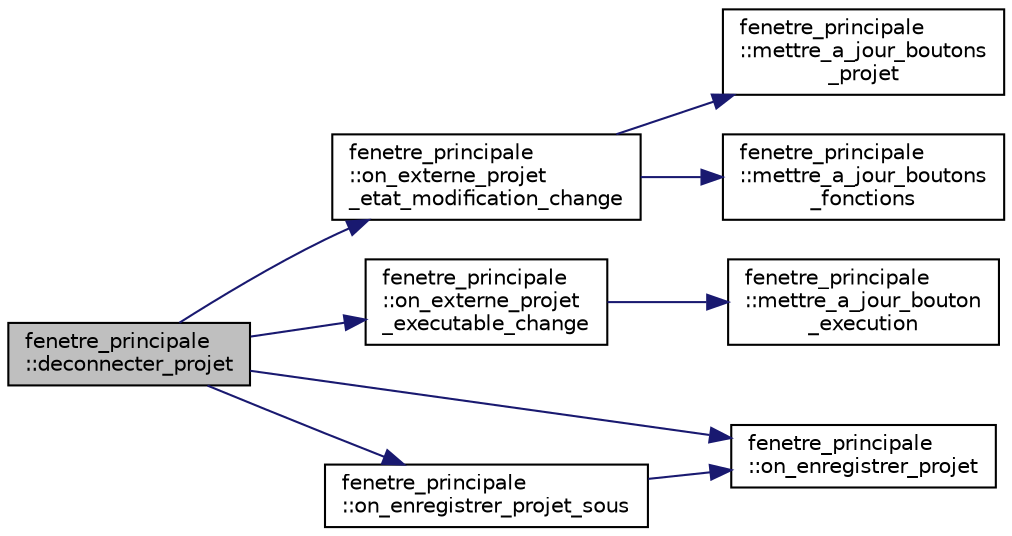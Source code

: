 digraph "fenetre_principale::deconnecter_projet"
{
  edge [fontname="Helvetica",fontsize="10",labelfontname="Helvetica",labelfontsize="10"];
  node [fontname="Helvetica",fontsize="10",shape=record];
  rankdir="LR";
  Node127 [label="fenetre_principale\l::deconnecter_projet",height=0.2,width=0.4,color="black", fillcolor="grey75", style="filled", fontcolor="black"];
  Node127 -> Node128 [color="midnightblue",fontsize="10",style="solid",fontname="Helvetica"];
  Node128 [label="fenetre_principale\l::on_externe_projet\l_etat_modification_change",height=0.2,width=0.4,color="black", fillcolor="white", style="filled",URL="$classfenetre__principale.html#aa3031f71451237710b8e71ffc9df4f23",tooltip="Fonction appelée lorsque l&#39;état de modification d&#39;un projet change. "];
  Node128 -> Node129 [color="midnightblue",fontsize="10",style="solid",fontname="Helvetica"];
  Node129 [label="fenetre_principale\l::mettre_a_jour_boutons\l_projet",height=0.2,width=0.4,color="black", fillcolor="white", style="filled",URL="$classfenetre__principale.html#a254e577618618631bd05597f6630fcc4",tooltip="Met à jour les boutons de la fenêtre selon un projet donné. "];
  Node128 -> Node130 [color="midnightblue",fontsize="10",style="solid",fontname="Helvetica"];
  Node130 [label="fenetre_principale\l::mettre_a_jour_boutons\l_fonctions",height=0.2,width=0.4,color="black", fillcolor="white", style="filled",URL="$classfenetre__principale.html#a0e4687512b180aef1eb6f75359b13cee",tooltip="Met à jour les boutons d&#39;ajout de fonctions selon un objet donné. "];
  Node127 -> Node131 [color="midnightblue",fontsize="10",style="solid",fontname="Helvetica"];
  Node131 [label="fenetre_principale\l::on_externe_projet\l_executable_change",height=0.2,width=0.4,color="black", fillcolor="white", style="filled",URL="$classfenetre__principale.html#aac51e3e43a291658385b410ad158f24d",tooltip="Fonction appelée lorsque l&#39;état d&#39;exécutabitlité d&#39;un projet change. "];
  Node131 -> Node132 [color="midnightblue",fontsize="10",style="solid",fontname="Helvetica"];
  Node132 [label="fenetre_principale\l::mettre_a_jour_bouton\l_execution",height=0.2,width=0.4,color="black", fillcolor="white", style="filled",URL="$classfenetre__principale.html#a91384185c4d7425bb5c1d12072cabeae",tooltip="Met à jour les boutons d&#39;exécution selon un projet donné. "];
  Node127 -> Node133 [color="midnightblue",fontsize="10",style="solid",fontname="Helvetica"];
  Node133 [label="fenetre_principale\l::on_enregistrer_projet",height=0.2,width=0.4,color="black", fillcolor="white", style="filled",URL="$classfenetre__principale.html#a31a75b71153c61bb51cc1226eed99cfa",tooltip="Enregistre un projet donné avec un nom de fichier spécifié. "];
  Node127 -> Node134 [color="midnightblue",fontsize="10",style="solid",fontname="Helvetica"];
  Node134 [label="fenetre_principale\l::on_enregistrer_projet_sous",height=0.2,width=0.4,color="black", fillcolor="white", style="filled",URL="$classfenetre__principale.html#adaef8393373145bd29e7c168b518ede4",tooltip="Enregistre un projet donné sous. "];
  Node134 -> Node133 [color="midnightblue",fontsize="10",style="solid",fontname="Helvetica"];
}
